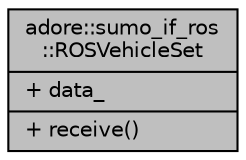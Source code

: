 digraph "adore::sumo_if_ros::ROSVehicleSet"
{
 // LATEX_PDF_SIZE
  edge [fontname="Helvetica",fontsize="10",labelfontname="Helvetica",labelfontsize="10"];
  node [fontname="Helvetica",fontsize="10",shape=record];
  Node1 [label="{adore::sumo_if_ros\l::ROSVehicleSet\n|+ data_\l|+ receive()\l}",height=0.2,width=0.4,color="black", fillcolor="grey75", style="filled", fontcolor="black",tooltip=" "];
}
